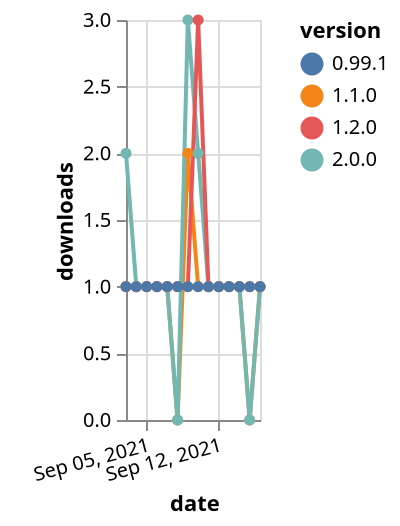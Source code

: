 {"$schema": "https://vega.github.io/schema/vega-lite/v5.json", "description": "A simple bar chart with embedded data.", "data": {"values": [{"date": "2021-09-03", "total": 176, "delta": 1, "version": "1.1.0"}, {"date": "2021-09-04", "total": 177, "delta": 1, "version": "1.1.0"}, {"date": "2021-09-05", "total": 178, "delta": 1, "version": "1.1.0"}, {"date": "2021-09-06", "total": 179, "delta": 1, "version": "1.1.0"}, {"date": "2021-09-07", "total": 180, "delta": 1, "version": "1.1.0"}, {"date": "2021-09-08", "total": 180, "delta": 0, "version": "1.1.0"}, {"date": "2021-09-09", "total": 182, "delta": 2, "version": "1.1.0"}, {"date": "2021-09-10", "total": 183, "delta": 1, "version": "1.1.0"}, {"date": "2021-09-11", "total": 184, "delta": 1, "version": "1.1.0"}, {"date": "2021-09-12", "total": 185, "delta": 1, "version": "1.1.0"}, {"date": "2021-09-13", "total": 186, "delta": 1, "version": "1.1.0"}, {"date": "2021-09-14", "total": 187, "delta": 1, "version": "1.1.0"}, {"date": "2021-09-15", "total": 187, "delta": 0, "version": "1.1.0"}, {"date": "2021-09-16", "total": 188, "delta": 1, "version": "1.1.0"}, {"date": "2021-09-03", "total": 114, "delta": 2, "version": "2.0.0"}, {"date": "2021-09-04", "total": 115, "delta": 1, "version": "2.0.0"}, {"date": "2021-09-05", "total": 116, "delta": 1, "version": "2.0.0"}, {"date": "2021-09-06", "total": 117, "delta": 1, "version": "2.0.0"}, {"date": "2021-09-07", "total": 118, "delta": 1, "version": "2.0.0"}, {"date": "2021-09-08", "total": 118, "delta": 0, "version": "2.0.0"}, {"date": "2021-09-09", "total": 121, "delta": 3, "version": "2.0.0"}, {"date": "2021-09-10", "total": 123, "delta": 2, "version": "2.0.0"}, {"date": "2021-09-11", "total": 124, "delta": 1, "version": "2.0.0"}, {"date": "2021-09-12", "total": 125, "delta": 1, "version": "2.0.0"}, {"date": "2021-09-13", "total": 126, "delta": 1, "version": "2.0.0"}, {"date": "2021-09-14", "total": 127, "delta": 1, "version": "2.0.0"}, {"date": "2021-09-15", "total": 127, "delta": 0, "version": "2.0.0"}, {"date": "2021-09-16", "total": 128, "delta": 1, "version": "2.0.0"}, {"date": "2021-09-03", "total": 278, "delta": 1, "version": "1.2.0"}, {"date": "2021-09-04", "total": 279, "delta": 1, "version": "1.2.0"}, {"date": "2021-09-05", "total": 280, "delta": 1, "version": "1.2.0"}, {"date": "2021-09-06", "total": 281, "delta": 1, "version": "1.2.0"}, {"date": "2021-09-07", "total": 282, "delta": 1, "version": "1.2.0"}, {"date": "2021-09-08", "total": 283, "delta": 1, "version": "1.2.0"}, {"date": "2021-09-09", "total": 284, "delta": 1, "version": "1.2.0"}, {"date": "2021-09-10", "total": 287, "delta": 3, "version": "1.2.0"}, {"date": "2021-09-11", "total": 288, "delta": 1, "version": "1.2.0"}, {"date": "2021-09-12", "total": 289, "delta": 1, "version": "1.2.0"}, {"date": "2021-09-13", "total": 290, "delta": 1, "version": "1.2.0"}, {"date": "2021-09-14", "total": 291, "delta": 1, "version": "1.2.0"}, {"date": "2021-09-15", "total": 292, "delta": 1, "version": "1.2.0"}, {"date": "2021-09-16", "total": 293, "delta": 1, "version": "1.2.0"}, {"date": "2021-09-03", "total": 207, "delta": 1, "version": "0.99.1"}, {"date": "2021-09-04", "total": 208, "delta": 1, "version": "0.99.1"}, {"date": "2021-09-05", "total": 209, "delta": 1, "version": "0.99.1"}, {"date": "2021-09-06", "total": 210, "delta": 1, "version": "0.99.1"}, {"date": "2021-09-07", "total": 211, "delta": 1, "version": "0.99.1"}, {"date": "2021-09-08", "total": 212, "delta": 1, "version": "0.99.1"}, {"date": "2021-09-09", "total": 213, "delta": 1, "version": "0.99.1"}, {"date": "2021-09-10", "total": 214, "delta": 1, "version": "0.99.1"}, {"date": "2021-09-11", "total": 215, "delta": 1, "version": "0.99.1"}, {"date": "2021-09-12", "total": 216, "delta": 1, "version": "0.99.1"}, {"date": "2021-09-13", "total": 217, "delta": 1, "version": "0.99.1"}, {"date": "2021-09-14", "total": 218, "delta": 1, "version": "0.99.1"}, {"date": "2021-09-15", "total": 219, "delta": 1, "version": "0.99.1"}, {"date": "2021-09-16", "total": 220, "delta": 1, "version": "0.99.1"}]}, "width": "container", "mark": {"type": "line", "point": {"filled": true}}, "encoding": {"x": {"field": "date", "type": "temporal", "timeUnit": "yearmonthdate", "title": "date", "axis": {"labelAngle": -15}}, "y": {"field": "delta", "type": "quantitative", "title": "downloads"}, "color": {"field": "version", "type": "nominal"}, "tooltip": {"field": "delta"}}}
